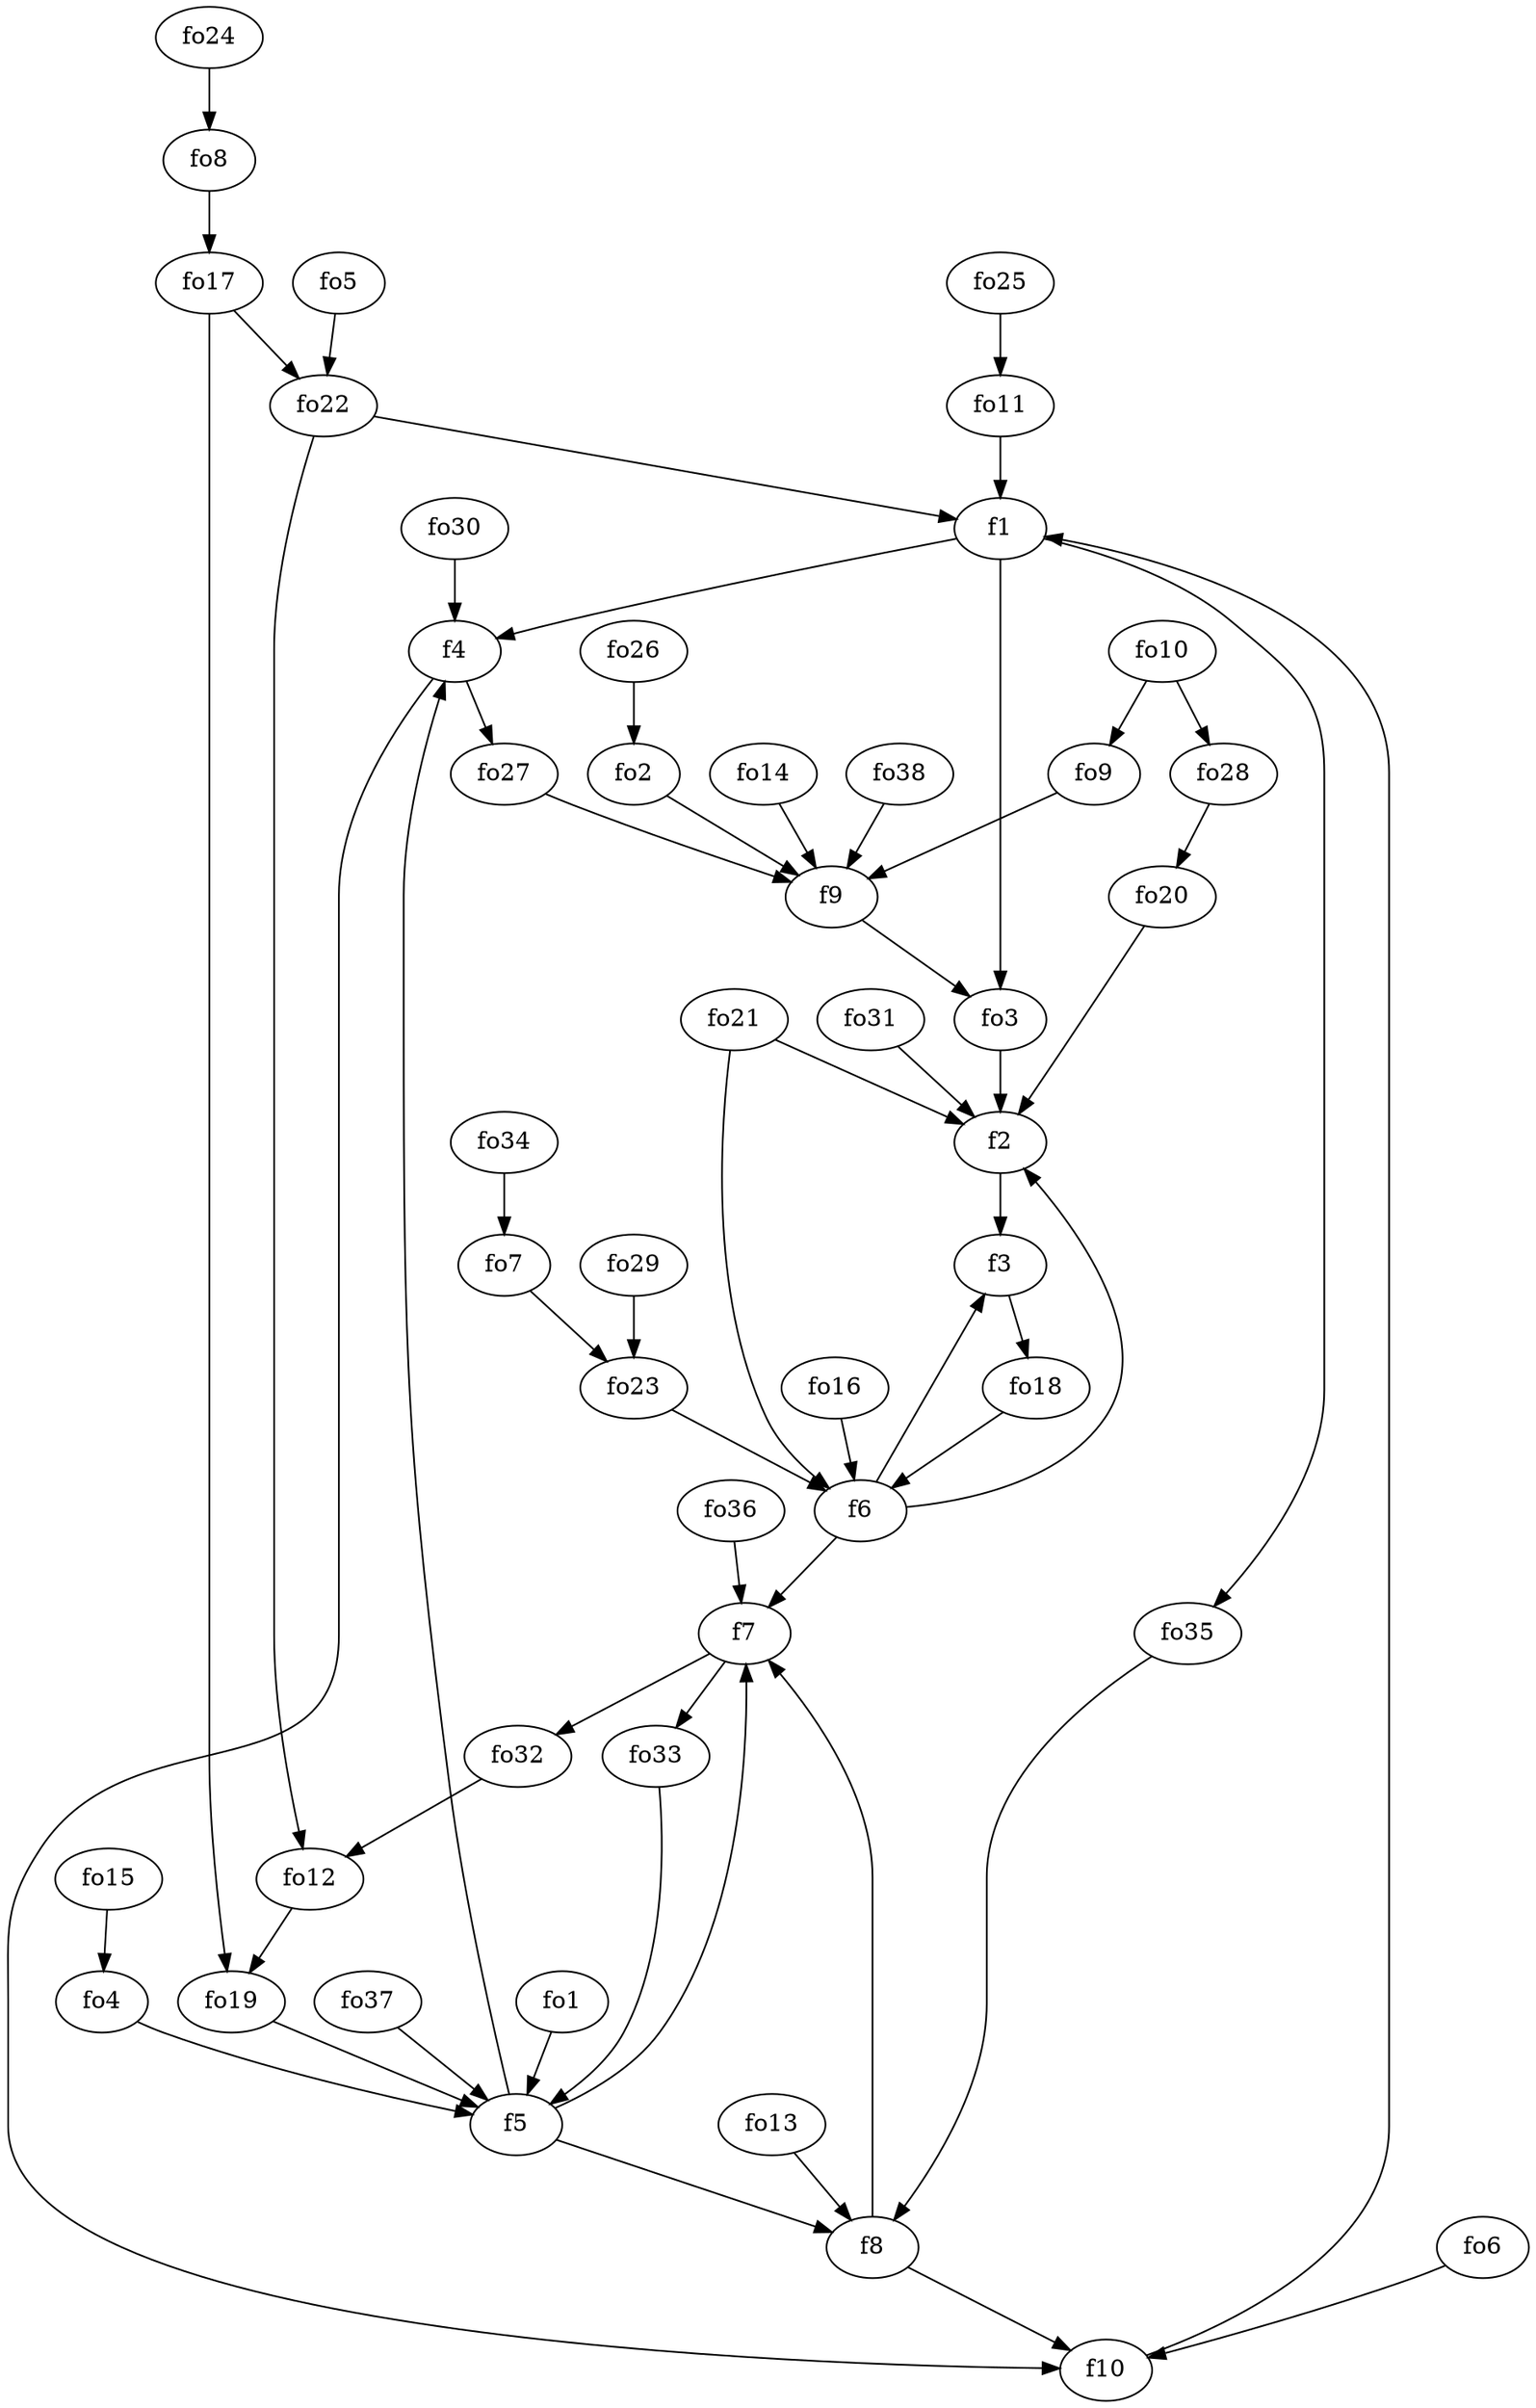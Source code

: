 strict digraph  {
f1;
f2;
f3;
f4;
f5;
f6;
f7;
f8;
f9;
f10;
fo1;
fo2;
fo3;
fo4;
fo5;
fo6;
fo7;
fo8;
fo9;
fo10;
fo11;
fo12;
fo13;
fo14;
fo15;
fo16;
fo17;
fo18;
fo19;
fo20;
fo21;
fo22;
fo23;
fo24;
fo25;
fo26;
fo27;
fo28;
fo29;
fo30;
fo31;
fo32;
fo33;
fo34;
fo35;
fo36;
fo37;
fo38;
f1 -> f4  [weight=2];
f1 -> fo35  [weight=2];
f1 -> fo3  [weight=2];
f2 -> f3  [weight=2];
f3 -> fo18  [weight=2];
f4 -> fo27  [weight=2];
f4 -> f10  [weight=2];
f5 -> f7  [weight=2];
f5 -> f8  [weight=2];
f5 -> f4  [weight=2];
f6 -> f7  [weight=2];
f6 -> f3  [weight=2];
f6 -> f2  [weight=2];
f7 -> fo33  [weight=2];
f7 -> fo32  [weight=2];
f8 -> f7  [weight=2];
f8 -> f10  [weight=2];
f9 -> fo3  [weight=2];
f10 -> f1  [weight=2];
fo1 -> f5  [weight=2];
fo2 -> f9  [weight=2];
fo3 -> f2  [weight=2];
fo4 -> f5  [weight=2];
fo5 -> fo22  [weight=2];
fo6 -> f10  [weight=2];
fo7 -> fo23  [weight=2];
fo8 -> fo17  [weight=2];
fo9 -> f9  [weight=2];
fo10 -> fo9  [weight=2];
fo10 -> fo28  [weight=2];
fo11 -> f1  [weight=2];
fo12 -> fo19  [weight=2];
fo13 -> f8  [weight=2];
fo14 -> f9  [weight=2];
fo15 -> fo4  [weight=2];
fo16 -> f6  [weight=2];
fo17 -> fo22  [weight=2];
fo17 -> fo19  [weight=2];
fo18 -> f6  [weight=2];
fo19 -> f5  [weight=2];
fo20 -> f2  [weight=2];
fo21 -> f2  [weight=2];
fo21 -> f6  [weight=2];
fo22 -> f1  [weight=2];
fo22 -> fo12  [weight=2];
fo23 -> f6  [weight=2];
fo24 -> fo8  [weight=2];
fo25 -> fo11  [weight=2];
fo26 -> fo2  [weight=2];
fo27 -> f9  [weight=2];
fo28 -> fo20  [weight=2];
fo29 -> fo23  [weight=2];
fo30 -> f4  [weight=2];
fo31 -> f2  [weight=2];
fo32 -> fo12  [weight=2];
fo33 -> f5  [weight=2];
fo34 -> fo7  [weight=2];
fo35 -> f8  [weight=2];
fo36 -> f7  [weight=2];
fo37 -> f5  [weight=2];
fo38 -> f9  [weight=2];
}

